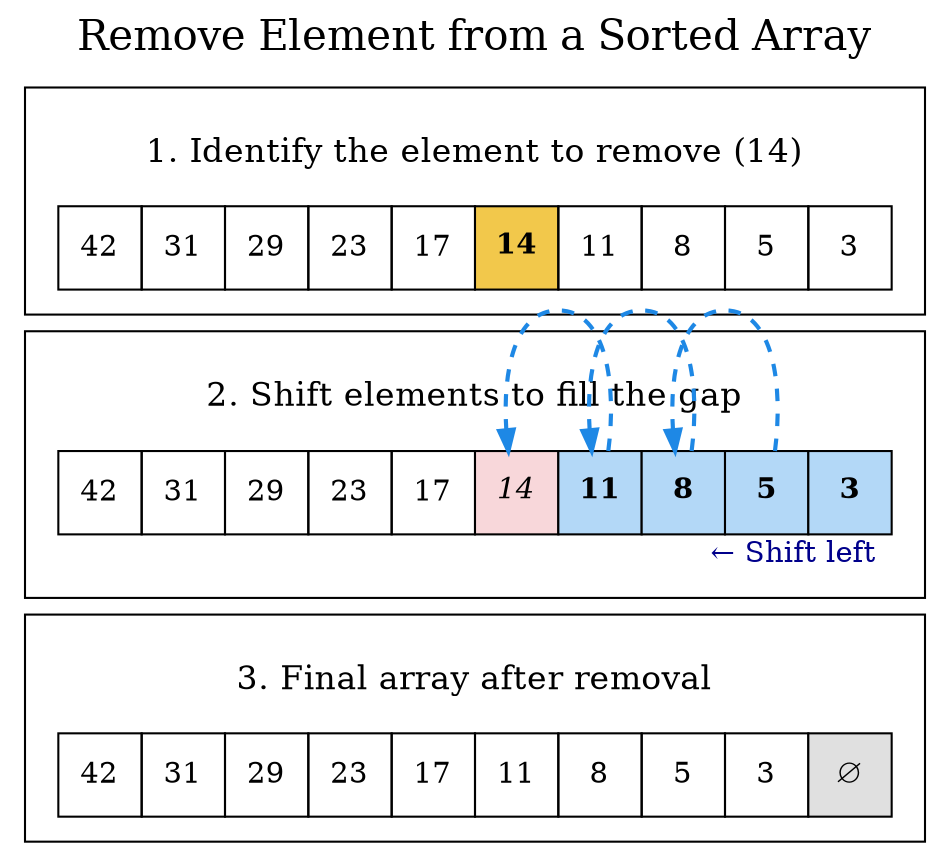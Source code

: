 digraph Remove {
    // General graph settings
    graph [
        rankdir=BT,
        label="Remove Element from a Sorted Array",
        labelloc=t,
        fontsize=20,
        dpi=300;
        //fontname="Helvetica-Bold"
    ];
    node [shape=plaintext, /*fontname="Helvetica"*/];
    edge [style=invis];

    step1_array [shape=none, label=<
            <TABLE BORDER="0" CELLBORDER="1" CELLSPACING="0">
            <TR>
                <TD WIDTH="40" HEIGHT="40">42</TD>
                <TD WIDTH="40" HEIGHT="40">31</TD>
                <TD WIDTH="40" HEIGHT="40">29</TD>
                <TD WIDTH="40" HEIGHT="40">23</TD>
                <TD WIDTH="40" HEIGHT="40">17</TD>
                <TD WIDTH="40" HEIGHT="40">14</TD>
                <TD WIDTH="40" HEIGHT="40">11</TD>
                <TD WIDTH="40" HEIGHT="40">8</TD>
                <TD WIDTH="40" HEIGHT="40">5</TD>
                <TD WIDTH="40" HEIGHT="40">3</TD>
            </TR>
            </TABLE>
        >];
        rankdir=TB;

    // --- STEP 1: Find the element to remove ---
    // --- STEP 1: Find the element to remove (14 is highlighted) ---
    subgraph cluster0 {
        label = "\n1. Identify the element to remove (14)";
        fontsize=16;
        labelloc=t;

        step1_array [label=<
            <TABLE BORDER="0" CELLBORDER="1" CELLSPACING="0">
                <TR>
                    <TD WIDTH="40" HEIGHT="40">42</TD>
                    <TD WIDTH="40" HEIGHT="40">31</TD>
                    <TD WIDTH="40" HEIGHT="40">29</TD>
                    <TD WIDTH="40" HEIGHT="40">23</TD>
                    <TD WIDTH="40" HEIGHT="40">17</TD>
                    <TD PORT="id5" WIDTH="40" HEIGHT="40" BGCOLOR="#F2C84B"><B>14</B></TD>
                    <TD WIDTH="40" HEIGHT="40">11</TD>
                    <TD WIDTH="40" HEIGHT="40">8</TD>
                    <TD WIDTH="40" HEIGHT="40">5</TD>
                    <TD WIDTH="40" HEIGHT="40">3</TD>
                </TR>
            </TABLE>
        >];
    }

    // --- STEP 2: Shift elements to fill the gap of 14 ---
    subgraph cluster1 {
        label = "\n2. Shift elements to fill the gap";
        fontsize=16;
        labelloc=t;

        step2_array [label=<
            <TABLE BORDER="0" CELLBORDER="1" CELLSPACING="0">
            <TR>
                <TD PORT="id0" WIDTH="40" HEIGHT="40">42</TD>
                <TD PORT="id1" WIDTH="40" HEIGHT="40">31</TD>
                <TD PORT="id2" WIDTH="40" HEIGHT="40">29</TD>
                <TD PORT="id3" WIDTH="40" HEIGHT="40">23</TD>
                <TD PORT="id4" WIDTH="40" HEIGHT="40">17</TD>
                <TD PORT="id5" WIDTH="40" HEIGHT="40" BGCOLOR="#F8D7DA"><i>14</i></TD>
                <TD PORT="id6" WIDTH="40" HEIGHT="40" BGCOLOR="#B3D8F7"><B>11</B></TD>
                <TD PORT="id7" WIDTH="40" HEIGHT="40" BGCOLOR="#B3D8F7"><B>8</B></TD>
                <TD PORT="id8" WIDTH="40" HEIGHT="40" BGCOLOR="#B3D8F7"><B>5</B></TD>
                <TD PORT="id9" WIDTH="40" HEIGHT="40" BGCOLOR="#B3D8F7"><B>3</B></TD>
            </TR>
            <TR>
                    <TD BORDER="0" COLSPAN="10" ALIGN="RIGHT"><FONT COLOR="darkblue">← Shift left </FONT></TD>
                </TR>
            </TABLE>
        >];

        // Arrow from element 11 to the blank at 14
        step2_array:id6 -> step2_array:id5 [
            color="#1E88E5",
            penwidth=2,
            arrowhead=normal,
            arrowsize=1,
            constraint=false,
            tailclip=true,
            headclip=true,
            minlen=2,
            label="",
            decorate=true,
            dir=forward,
            splines=curved,
            style=dashed
        ];
/*
        // Arrow from element 11 to the blank at 14
        step2_array:id9 -> step2_array:id8 [
            color="#1E88E5",
            penwidth=2,
            arrowhead=normal,
            arrowsize=1,
            constraint=false,
            tailclip=true,
            headclip=true,
            minlen=2,
            label="",
            decorate=true,
            dir=forward,
            splines=curved,
            style=dashed
        ];
        */

        step2_array:id8 -> step2_array:id7 [
            color="#1E88E5",
            penwidth=2,
            arrowhead=normal,
            arrowsize=1,
            constraint=false,
            tailclip=true,
            headclip=true,
            minlen=2,
            label="",
            decorate=true,
            dir=forward,
            splines=curved,
            style=dashed
        ];
        step2_array:id7 -> step2_array:id6 [
            color="#1E88E5",
            penwidth=2,
            arrowhead=normal,
            arrowsize=1,
            constraint=false,
            tailclip=true,
            headclip=true,
            minlen=2,
            label="",
            decorate=true,
            dir=forward,
            splines=curved,
            style=dashed
        ];
    


        
        //step2_array -> step3_array [style=invis, weight=100, constraint=true];

        
    }
    // --- STEP 3: Final array after removal ---
    subgraph cluster2 {
        label = "\n3. Final array after removal";
        fontsize=16;
        labelloc=t;

        step3_array [label=<
            <TABLE BORDER="0" CELLBORDER="1" CELLSPACING="0">
                <TR>
                    <TD PORT="id0" WIDTH="40" HEIGHT="40">42</TD>
                    <TD PORT="id1" WIDTH="40" HEIGHT="40">31</TD>
                    <TD PORT="id2" WIDTH="40" HEIGHT="40">29</TD>
                    <TD PORT="id3" WIDTH="40" HEIGHT="40">23</TD>
                    <TD PORT="id4" WIDTH="40" HEIGHT="40">17</TD>
                    <TD PORT="id5" WIDTH="40" HEIGHT="40">11</TD>
                    <TD PORT="id6" WIDTH="40" HEIGHT="40">8</TD>
                    <TD PORT="id7" WIDTH="40" HEIGHT="40">5</TD>
                    <TD PORT="id8" WIDTH="40" HEIGHT="40">3</TD>
                    <TD PORT="id9" WIDTH="40" HEIGHT="40" BGCOLOR="#E0E0E0">&#8709;</TD>
                </TR>
            </TABLE>
        >];
    }

    { rank=same; }
        step1_array -> step2_array -> step3_array [style=invis, weight=100, constraint=true];


    

}